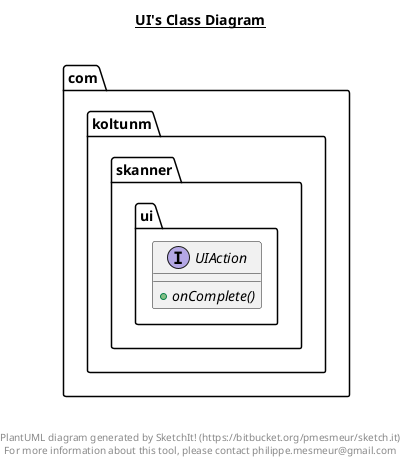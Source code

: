 @startuml

title __UI's Class Diagram__\n

  package com.koltunm.skanner {
    package com.koltunm.skanner.ui {
      interface UIAction {
          {abstract} + onComplete()
      }
    }
  }
  



right footer


PlantUML diagram generated by SketchIt! (https://bitbucket.org/pmesmeur/sketch.it)
For more information about this tool, please contact philippe.mesmeur@gmail.com
endfooter

@enduml
